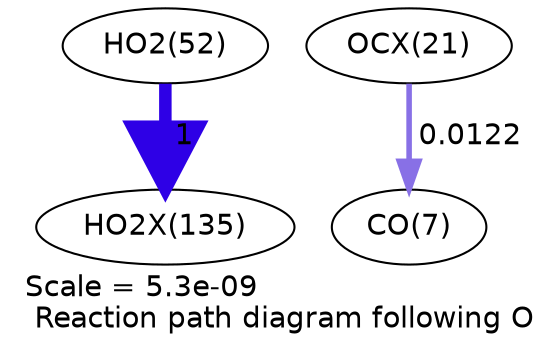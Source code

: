 digraph reaction_paths {
center=1;
s21 -> s54[fontname="Helvetica", penwidth=6, arrowsize=3, color="0.7, 1.5, 0.9"
, label=" 1"];
s35 -> s9[fontname="Helvetica", penwidth=2.67, arrowsize=1.34, color="0.7, 0.512, 0.9"
, label=" 0.0122"];
s9 [ fontname="Helvetica", label="CO(7)"];
s21 [ fontname="Helvetica", label="HO2(52)"];
s35 [ fontname="Helvetica", label="OCX(21)"];
s54 [ fontname="Helvetica", label="HO2X(135)"];
 label = "Scale = 5.3e-09\l Reaction path diagram following O";
 fontname = "Helvetica";
}
